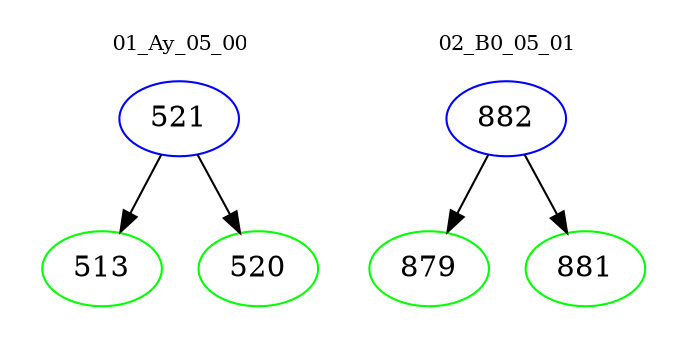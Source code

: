 digraph{
subgraph cluster_0 {
color = white
label = "01_Ay_05_00";
fontsize=10;
T0_521 [label="521", color="blue"]
T0_521 -> T0_513 [color="black"]
T0_513 [label="513", color="green"]
T0_521 -> T0_520 [color="black"]
T0_520 [label="520", color="green"]
}
subgraph cluster_1 {
color = white
label = "02_B0_05_01";
fontsize=10;
T1_882 [label="882", color="blue"]
T1_882 -> T1_879 [color="black"]
T1_879 [label="879", color="green"]
T1_882 -> T1_881 [color="black"]
T1_881 [label="881", color="green"]
}
}
